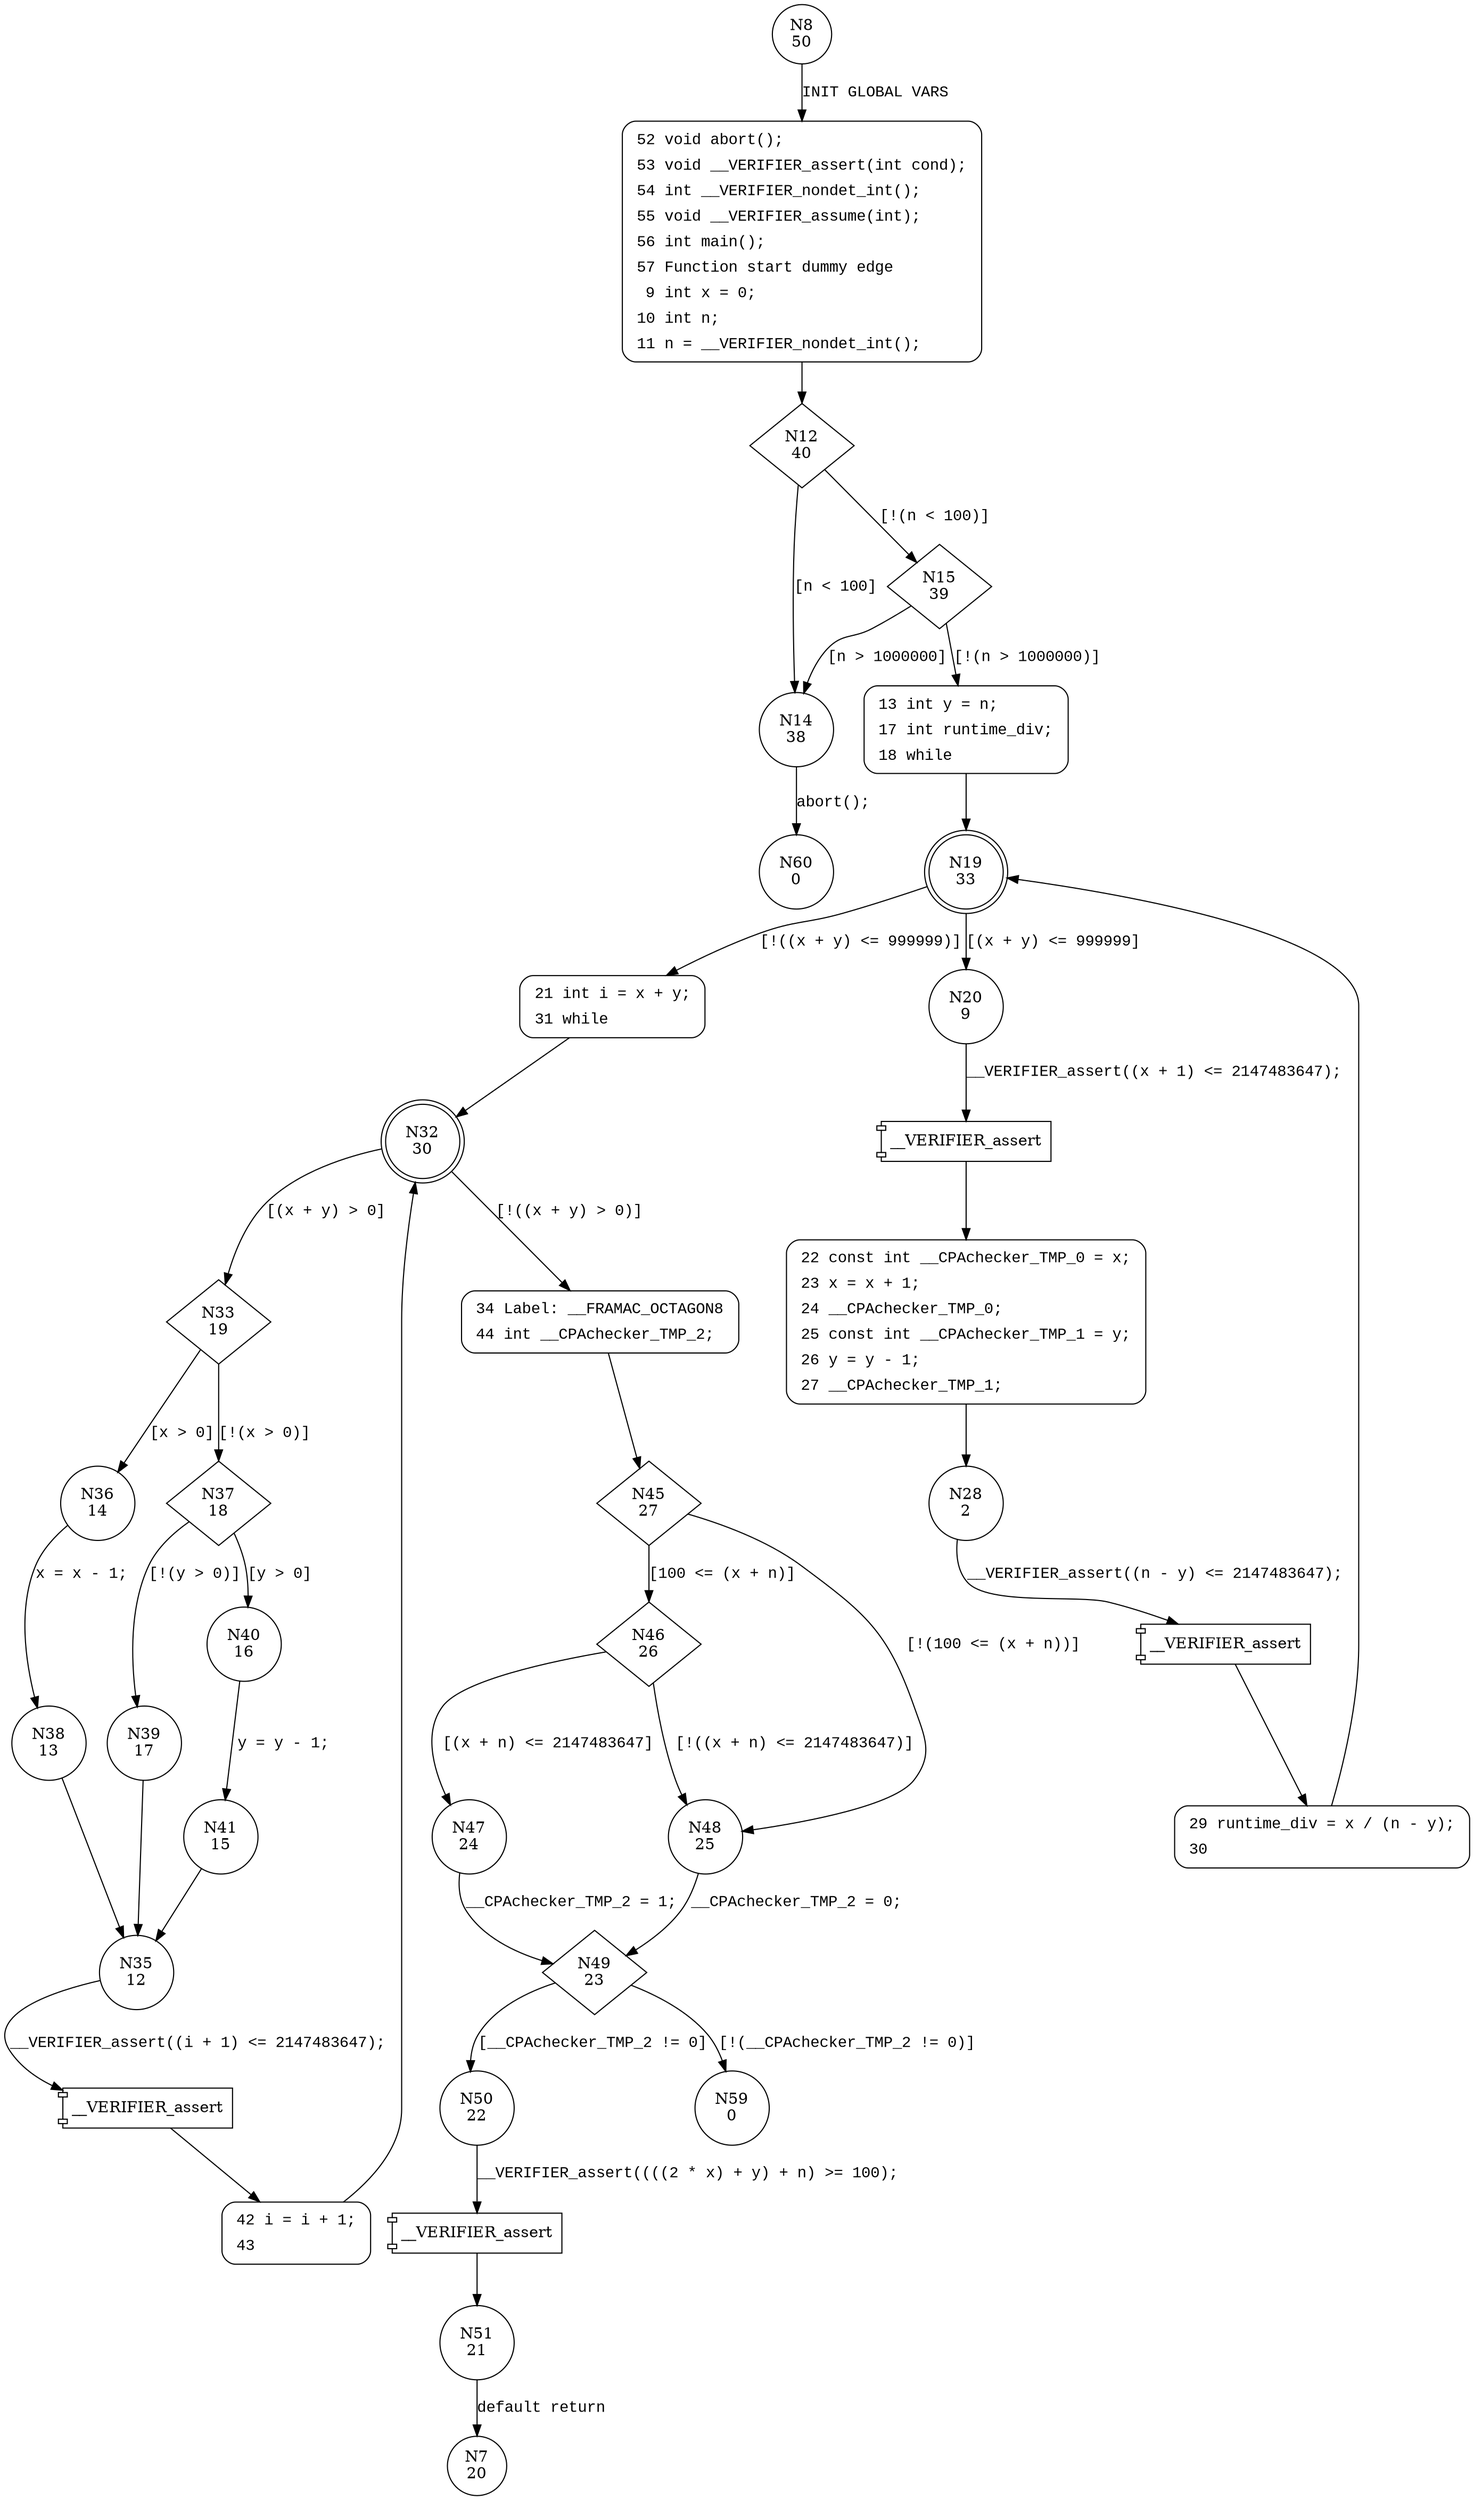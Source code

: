 digraph main {
8 [shape="circle" label="N8\n50"]
52 [shape="circle" label="N52\n49"]
12 [shape="diamond" label="N12\n40"]
14 [shape="circle" label="N14\n38"]
15 [shape="diamond" label="N15\n39"]
13 [shape="circle" label="N13\n36"]
19 [shape="doublecircle" label="N19\n33"]
20 [shape="circle" label="N20\n9"]
21 [shape="circle" label="N21\n32"]
32 [shape="doublecircle" label="N32\n30"]
33 [shape="diamond" label="N33\n19"]
34 [shape="circle" label="N34\n29"]
45 [shape="diamond" label="N45\n27"]
46 [shape="diamond" label="N46\n26"]
48 [shape="circle" label="N48\n25"]
49 [shape="diamond" label="N49\n23"]
50 [shape="circle" label="N50\n22"]
59 [shape="circle" label="N59\n0"]
51 [shape="circle" label="N51\n21"]
47 [shape="circle" label="N47\n24"]
36 [shape="circle" label="N36\n14"]
37 [shape="diamond" label="N37\n18"]
40 [shape="circle" label="N40\n16"]
39 [shape="circle" label="N39\n17"]
35 [shape="circle" label="N35\n12"]
42 [shape="circle" label="N42\n11"]
41 [shape="circle" label="N41\n15"]
38 [shape="circle" label="N38\n13"]
22 [shape="circle" label="N22\n8"]
28 [shape="circle" label="N28\n2"]
29 [shape="circle" label="N29\n1"]
60 [shape="circle" label="N60\n0"]
7 [shape="circle" label="N7\n20"]
52 [style="filled,bold" penwidth="1" fillcolor="white" fontname="Courier New" shape="Mrecord" label=<<table border="0" cellborder="0" cellpadding="3" bgcolor="white"><tr><td align="right">52</td><td align="left">void abort();</td></tr><tr><td align="right">53</td><td align="left">void __VERIFIER_assert(int cond);</td></tr><tr><td align="right">54</td><td align="left">int __VERIFIER_nondet_int();</td></tr><tr><td align="right">55</td><td align="left">void __VERIFIER_assume(int);</td></tr><tr><td align="right">56</td><td align="left">int main();</td></tr><tr><td align="right">57</td><td align="left">Function start dummy edge</td></tr><tr><td align="right">9</td><td align="left">int x = 0;</td></tr><tr><td align="right">10</td><td align="left">int n;</td></tr><tr><td align="right">11</td><td align="left">n = __VERIFIER_nondet_int();</td></tr></table>>]
52 -> 12[label=""]
13 [style="filled,bold" penwidth="1" fillcolor="white" fontname="Courier New" shape="Mrecord" label=<<table border="0" cellborder="0" cellpadding="3" bgcolor="white"><tr><td align="right">13</td><td align="left">int y = n;</td></tr><tr><td align="right">17</td><td align="left">int runtime_div;</td></tr><tr><td align="right">18</td><td align="left">while</td></tr></table>>]
13 -> 19[label=""]
21 [style="filled,bold" penwidth="1" fillcolor="white" fontname="Courier New" shape="Mrecord" label=<<table border="0" cellborder="0" cellpadding="3" bgcolor="white"><tr><td align="right">21</td><td align="left">int i = x + y;</td></tr><tr><td align="right">31</td><td align="left">while</td></tr></table>>]
21 -> 32[label=""]
34 [style="filled,bold" penwidth="1" fillcolor="white" fontname="Courier New" shape="Mrecord" label=<<table border="0" cellborder="0" cellpadding="3" bgcolor="white"><tr><td align="right">34</td><td align="left">Label: __FRAMAC_OCTAGON8</td></tr><tr><td align="right">44</td><td align="left">int __CPAchecker_TMP_2;</td></tr></table>>]
34 -> 45[label=""]
42 [style="filled,bold" penwidth="1" fillcolor="white" fontname="Courier New" shape="Mrecord" label=<<table border="0" cellborder="0" cellpadding="3" bgcolor="white"><tr><td align="right">42</td><td align="left">i = i + 1;</td></tr><tr><td align="right">43</td><td align="left"></td></tr></table>>]
42 -> 32[label=""]
22 [style="filled,bold" penwidth="1" fillcolor="white" fontname="Courier New" shape="Mrecord" label=<<table border="0" cellborder="0" cellpadding="3" bgcolor="white"><tr><td align="right">22</td><td align="left">const int __CPAchecker_TMP_0 = x;</td></tr><tr><td align="right">23</td><td align="left">x = x + 1;</td></tr><tr><td align="right">24</td><td align="left">__CPAchecker_TMP_0;</td></tr><tr><td align="right">25</td><td align="left">const int __CPAchecker_TMP_1 = y;</td></tr><tr><td align="right">26</td><td align="left">y = y - 1;</td></tr><tr><td align="right">27</td><td align="left">__CPAchecker_TMP_1;</td></tr></table>>]
22 -> 28[label=""]
29 [style="filled,bold" penwidth="1" fillcolor="white" fontname="Courier New" shape="Mrecord" label=<<table border="0" cellborder="0" cellpadding="3" bgcolor="white"><tr><td align="right">29</td><td align="left">runtime_div = x / (n - y);</td></tr><tr><td align="right">30</td><td align="left"></td></tr></table>>]
29 -> 19[label=""]
8 -> 52 [label="INIT GLOBAL VARS" fontname="Courier New"]
12 -> 14 [label="[n < 100]" fontname="Courier New"]
12 -> 15 [label="[!(n < 100)]" fontname="Courier New"]
15 -> 14 [label="[n > 1000000]" fontname="Courier New"]
15 -> 13 [label="[!(n > 1000000)]" fontname="Courier New"]
19 -> 20 [label="[(x + y) <= 999999]" fontname="Courier New"]
19 -> 21 [label="[!((x + y) <= 999999)]" fontname="Courier New"]
32 -> 33 [label="[(x + y) > 0]" fontname="Courier New"]
32 -> 34 [label="[!((x + y) > 0)]" fontname="Courier New"]
45 -> 46 [label="[100 <= (x + n)]" fontname="Courier New"]
45 -> 48 [label="[!(100 <= (x + n))]" fontname="Courier New"]
48 -> 49 [label="__CPAchecker_TMP_2 = 0;" fontname="Courier New"]
49 -> 50 [label="[__CPAchecker_TMP_2 != 0]" fontname="Courier New"]
49 -> 59 [label="[!(__CPAchecker_TMP_2 != 0)]" fontname="Courier New"]
100001 [shape="component" label="__VERIFIER_assert"]
50 -> 100001 [label="__VERIFIER_assert((((2 * x) + y) + n) >= 100);" fontname="Courier New"]
100001 -> 51 [label="" fontname="Courier New"]
46 -> 47 [label="[(x + n) <= 2147483647]" fontname="Courier New"]
46 -> 48 [label="[!((x + n) <= 2147483647)]" fontname="Courier New"]
33 -> 36 [label="[x > 0]" fontname="Courier New"]
33 -> 37 [label="[!(x > 0)]" fontname="Courier New"]
37 -> 40 [label="[y > 0]" fontname="Courier New"]
37 -> 39 [label="[!(y > 0)]" fontname="Courier New"]
100002 [shape="component" label="__VERIFIER_assert"]
35 -> 100002 [label="__VERIFIER_assert((i + 1) <= 2147483647);" fontname="Courier New"]
100002 -> 42 [label="" fontname="Courier New"]
40 -> 41 [label="y = y - 1;" fontname="Courier New"]
36 -> 38 [label="x = x - 1;" fontname="Courier New"]
100003 [shape="component" label="__VERIFIER_assert"]
20 -> 100003 [label="__VERIFIER_assert((x + 1) <= 2147483647);" fontname="Courier New"]
100003 -> 22 [label="" fontname="Courier New"]
100004 [shape="component" label="__VERIFIER_assert"]
28 -> 100004 [label="__VERIFIER_assert((n - y) <= 2147483647);" fontname="Courier New"]
100004 -> 29 [label="" fontname="Courier New"]
14 -> 60 [label="abort();" fontname="Courier New"]
51 -> 7 [label="default return" fontname="Courier New"]
47 -> 49 [label="__CPAchecker_TMP_2 = 1;" fontname="Courier New"]
39 -> 35 [label="" fontname="Courier New"]
41 -> 35 [label="" fontname="Courier New"]
38 -> 35 [label="" fontname="Courier New"]
}
